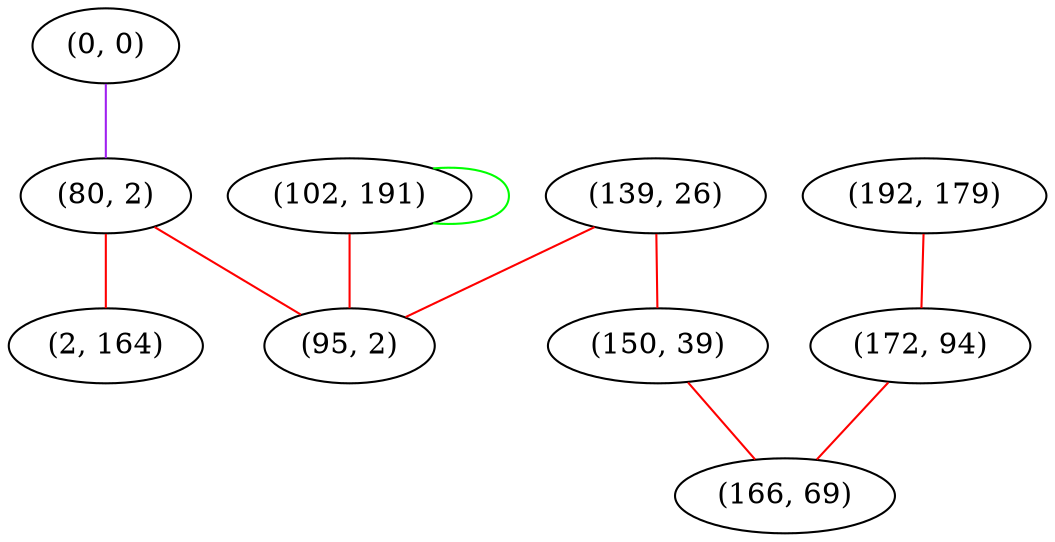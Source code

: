 graph "" {
"(0, 0)";
"(192, 179)";
"(102, 191)";
"(80, 2)";
"(139, 26)";
"(150, 39)";
"(172, 94)";
"(95, 2)";
"(2, 164)";
"(166, 69)";
"(0, 0)" -- "(80, 2)"  [color=purple, key=0, weight=4];
"(192, 179)" -- "(172, 94)"  [color=red, key=0, weight=1];
"(102, 191)" -- "(102, 191)"  [color=green, key=0, weight=2];
"(102, 191)" -- "(95, 2)"  [color=red, key=0, weight=1];
"(80, 2)" -- "(2, 164)"  [color=red, key=0, weight=1];
"(80, 2)" -- "(95, 2)"  [color=red, key=0, weight=1];
"(139, 26)" -- "(150, 39)"  [color=red, key=0, weight=1];
"(139, 26)" -- "(95, 2)"  [color=red, key=0, weight=1];
"(150, 39)" -- "(166, 69)"  [color=red, key=0, weight=1];
"(172, 94)" -- "(166, 69)"  [color=red, key=0, weight=1];
}
